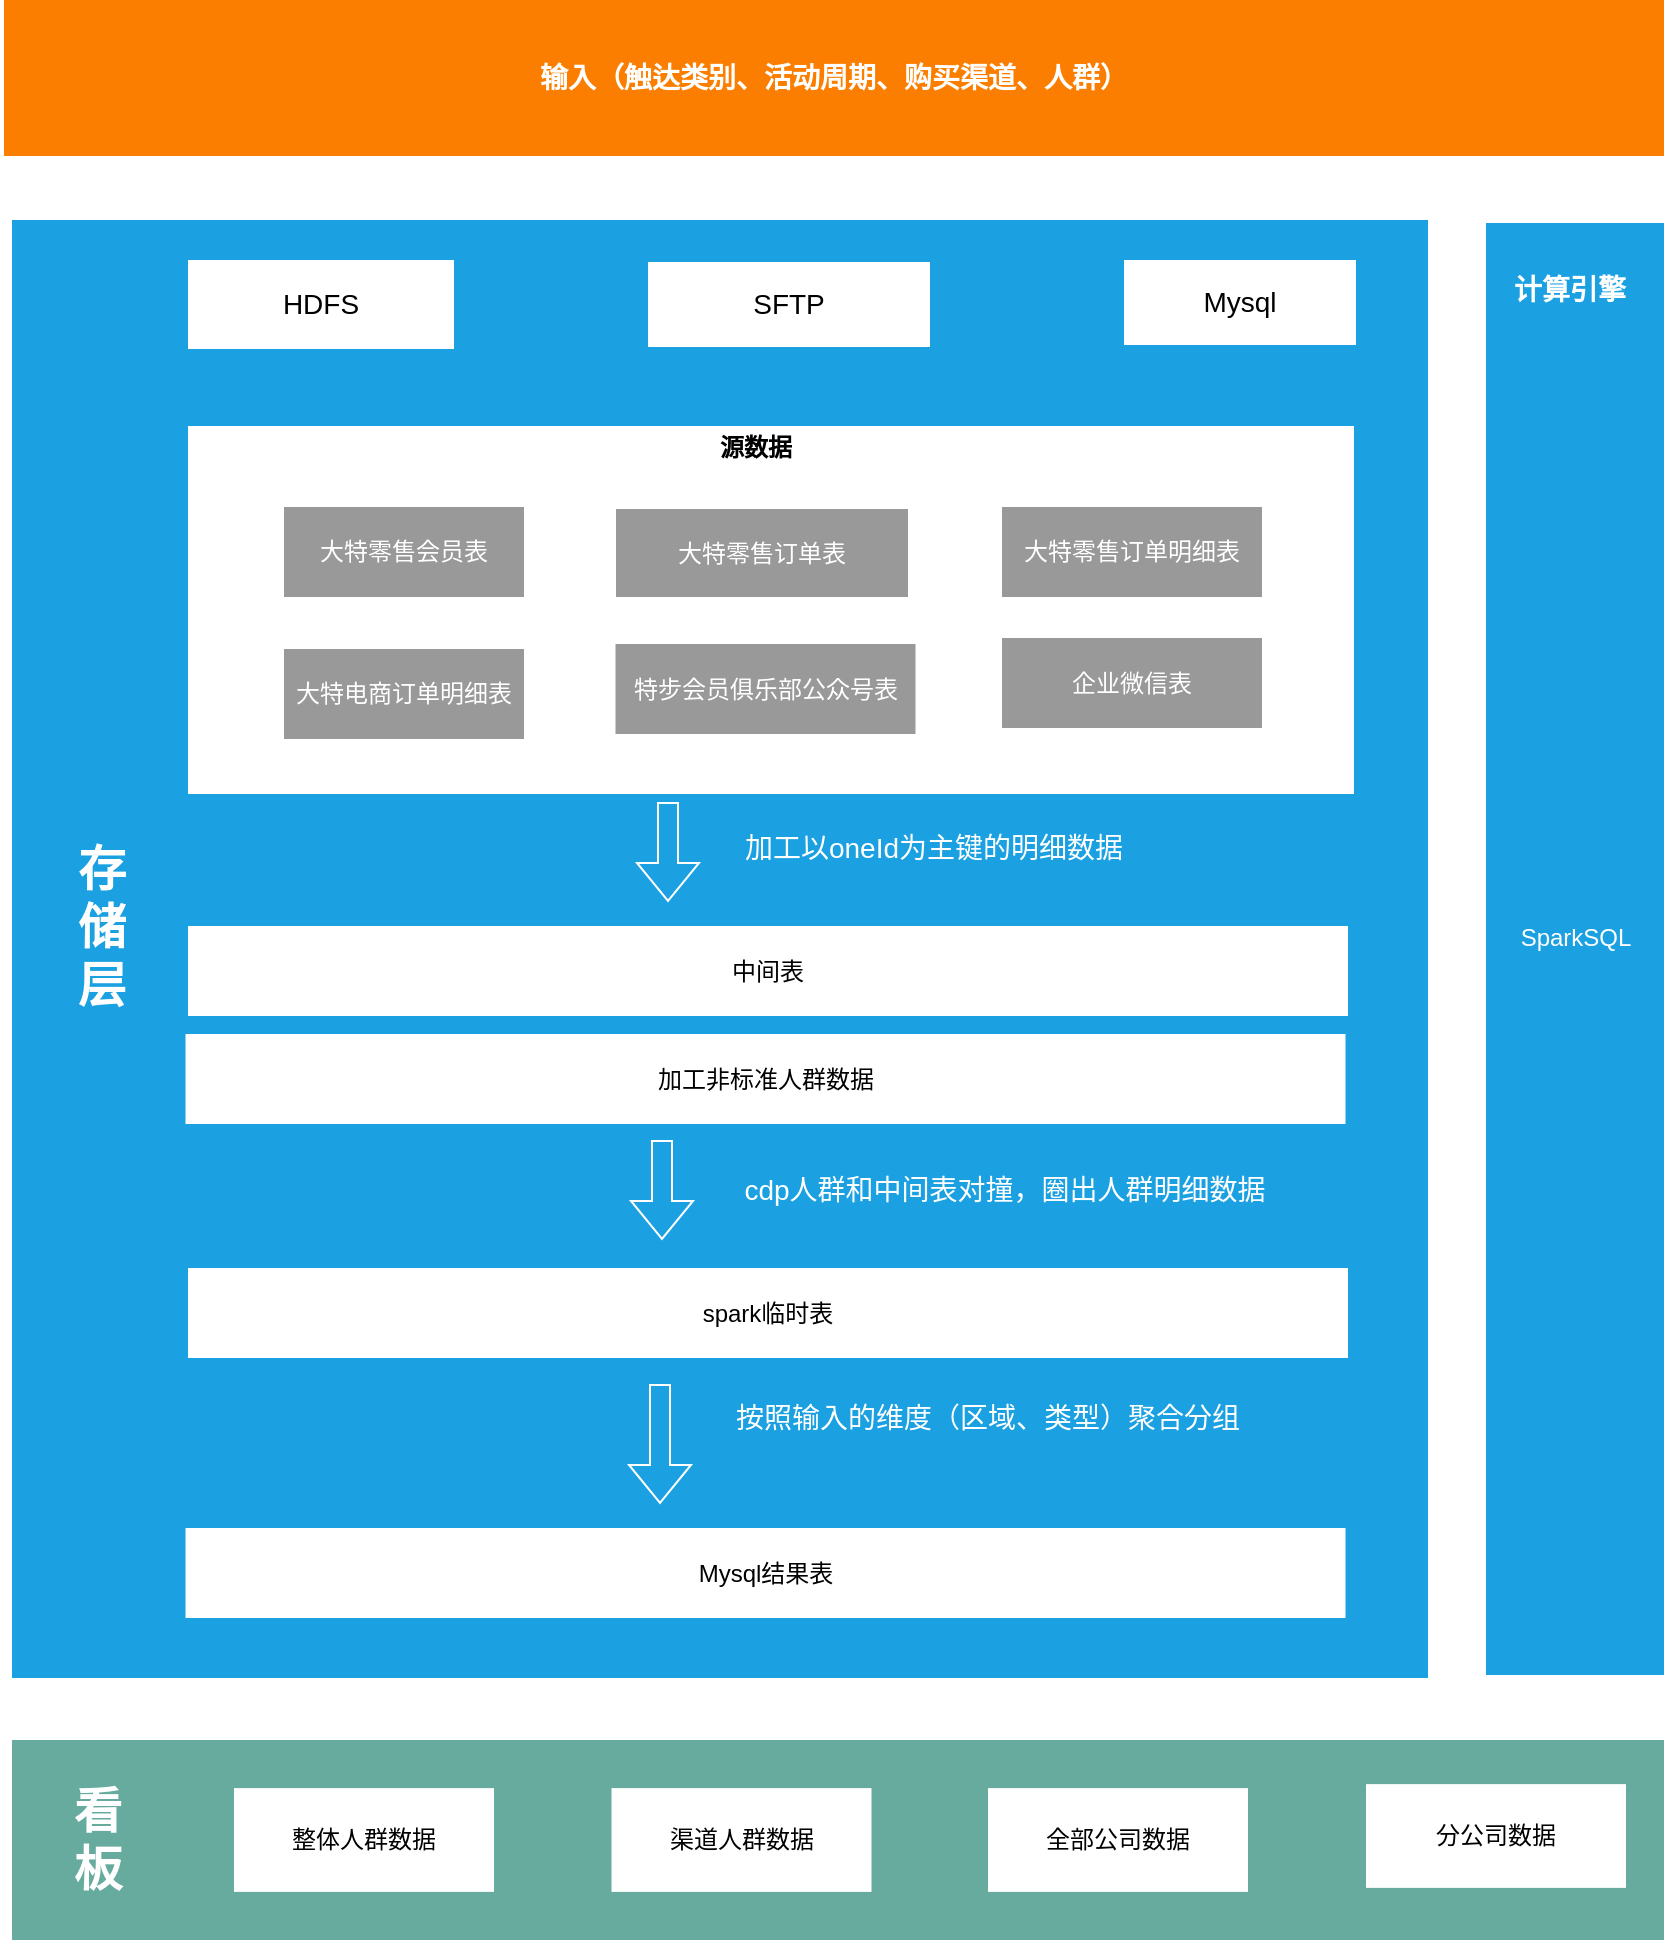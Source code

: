 <mxfile version="21.1.2" type="github">
  <diagram id="C5RBs43oDa-KdzZeNtuy" name="Page-1">
    <mxGraphModel dx="1318" dy="1659" grid="0" gridSize="10" guides="1" tooltips="1" connect="1" arrows="1" fold="1" page="0" pageScale="1" pageWidth="827" pageHeight="1169" math="0" shadow="0">
      <root>
        <mxCell id="WIyWlLk6GJQsqaUBKTNV-0" />
        <mxCell id="WIyWlLk6GJQsqaUBKTNV-1" parent="WIyWlLk6GJQsqaUBKTNV-0" />
        <mxCell id="akmJNxPO6BZ34CS4fUWW-8" value="" style="rounded=0;whiteSpace=wrap;html=1;fontSize=15;fontColor=#ffffff;fillColor=#1BA1E2;labelBackgroundColor=#33FFFF;strokeColor=none;" vertex="1" parent="WIyWlLk6GJQsqaUBKTNV-1">
          <mxGeometry x="616" y="-351" width="708" height="729" as="geometry" />
        </mxCell>
        <mxCell id="dFzb2xotskJWM5kpIQJ3-4" value="&lt;span style=&quot;color: rgba(0, 0, 0, 0); font-family: monospace; font-size: 0px; text-align: start; background-color: rgb(251, 251, 251);&quot;&gt;%3CmxGraphModel%3E%3Croot%3E%3CmxCell%20id%3D%220%22%2F%3E%3CmxCell%20id%3D%221%22%20parent%3D%220%22%2F%3E%3CmxCell%20id%3D%222%22%20value%3D%22%26lt%3Bfont%20color%3D%26quot%3B%23000000%26quot%3B%20style%3D%26quot%3Bfont-size%3A%2013px%3B%26quot%3B%26gt%3B%E6%95%B0%E6%8D%AE%E5%AD%98%E5%82%A8%26lt%3B%2Ffont%26gt%3B%22%20style%3D%22text%3Bhtml%3D1%3BstrokeColor%3Dnone%3BfillColor%3Dnone%3Balign%3Dcenter%3BverticalAlign%3Dmiddle%3BwhiteSpace%3Dwrap%3Brounded%3D0%3BfontSize%3D13%3BfontColor%3D%23FFFFFF%3B%22%20vertex%3D%221%22%20parent%3D%221%22%3E%3CmxGeometry%20x%3D%22235%22%20y%3D%22165%22%20width%3D%2260%22%20height%3D%2230%22%20as%3D%22geometry%22%2F%3E%3C%2FmxCell%3E%3C%2Froot%3E%3C%2FmxGraphModel%3E&lt;/span&gt;" style="rounded=0;whiteSpace=wrap;html=1;fontSize=15;fontColor=#FFFFFF;fillColor=#1BA1E2;labelBackgroundColor=#33FFFF;strokeColor=none;" parent="WIyWlLk6GJQsqaUBKTNV-1" vertex="1">
          <mxGeometry x="1353" y="-349.5" width="89" height="726" as="geometry" />
        </mxCell>
        <mxCell id="dFzb2xotskJWM5kpIQJ3-5" value="&lt;font style=&quot;font-size: 14px;&quot;&gt;计算引擎&lt;/font&gt;" style="text;html=1;strokeColor=none;fillColor=none;align=center;verticalAlign=middle;whiteSpace=wrap;rounded=0;fontSize=14;fontColor=#FFFFFF;fontStyle=1" parent="WIyWlLk6GJQsqaUBKTNV-1" vertex="1">
          <mxGeometry x="1365" y="-331" width="60" height="30" as="geometry" />
        </mxCell>
        <mxCell id="dFzb2xotskJWM5kpIQJ3-6" value="SparkSQL" style="text;html=1;strokeColor=none;fillColor=none;align=center;verticalAlign=middle;whiteSpace=wrap;rounded=0;labelBackgroundColor=none;fontSize=12;fontColor=#FFFFFF;" parent="WIyWlLk6GJQsqaUBKTNV-1" vertex="1">
          <mxGeometry x="1367.5" y="-7" width="60" height="30" as="geometry" />
        </mxCell>
        <mxCell id="dFzb2xotskJWM5kpIQJ3-7" value="" style="rounded=0;whiteSpace=wrap;html=1;labelBackgroundColor=none;strokeColor=none;fontSize=12;fillColor=#FFFFFF;fontColor=#ffffff;" parent="WIyWlLk6GJQsqaUBKTNV-1" vertex="1">
          <mxGeometry x="704" y="-248" width="583" height="184" as="geometry" />
        </mxCell>
        <mxCell id="dFzb2xotskJWM5kpIQJ3-8" value="源数据" style="text;html=1;strokeColor=none;fillColor=none;align=center;verticalAlign=middle;whiteSpace=wrap;rounded=0;labelBackgroundColor=none;fontSize=12;fontColor=#000000;fontStyle=1" parent="WIyWlLk6GJQsqaUBKTNV-1" vertex="1">
          <mxGeometry x="958" y="-252" width="60" height="30" as="geometry" />
        </mxCell>
        <mxCell id="dFzb2xotskJWM5kpIQJ3-9" value="大特零售会员表" style="rounded=0;whiteSpace=wrap;html=1;labelBackgroundColor=none;strokeColor=none;fontSize=12;fontColor=#FFFFFF;fillColor=#999999;" parent="WIyWlLk6GJQsqaUBKTNV-1" vertex="1">
          <mxGeometry x="752" y="-207.5" width="120" height="45" as="geometry" />
        </mxCell>
        <mxCell id="dFzb2xotskJWM5kpIQJ3-10" value="大特零售订单表" style="rounded=0;whiteSpace=wrap;html=1;labelBackgroundColor=none;strokeColor=none;fontSize=12;fillColor=#999999;fontColor=#FFFFFF;" parent="WIyWlLk6GJQsqaUBKTNV-1" vertex="1">
          <mxGeometry x="918" y="-206.5" width="146" height="44" as="geometry" />
        </mxCell>
        <mxCell id="dFzb2xotskJWM5kpIQJ3-11" value="大特零售订单明细表" style="rounded=0;whiteSpace=wrap;html=1;labelBackgroundColor=none;strokeColor=none;fontSize=12;fillColor=#999999;fontColor=#FFFFFF;" parent="WIyWlLk6GJQsqaUBKTNV-1" vertex="1">
          <mxGeometry x="1111" y="-207.5" width="130" height="45" as="geometry" />
        </mxCell>
        <mxCell id="dFzb2xotskJWM5kpIQJ3-12" value="中间表" style="rounded=0;whiteSpace=wrap;html=1;labelBackgroundColor=none;fontSize=12;strokeColor=none;" parent="WIyWlLk6GJQsqaUBKTNV-1" vertex="1">
          <mxGeometry x="704" y="2" width="580" height="45" as="geometry" />
        </mxCell>
        <mxCell id="dFzb2xotskJWM5kpIQJ3-13" value="大特电商订单明细表" style="rounded=0;whiteSpace=wrap;html=1;labelBackgroundColor=none;strokeColor=none;fontSize=12;fillColor=#999999;fontColor=#FFFFFF;" parent="WIyWlLk6GJQsqaUBKTNV-1" vertex="1">
          <mxGeometry x="752" y="-136.5" width="120" height="45" as="geometry" />
        </mxCell>
        <mxCell id="dFzb2xotskJWM5kpIQJ3-14" value="特步会员俱乐部公众号表" style="rounded=0;whiteSpace=wrap;html=1;labelBackgroundColor=none;strokeColor=none;fontSize=12;fillColor=#999999;fontColor=#FFFFFF;" parent="WIyWlLk6GJQsqaUBKTNV-1" vertex="1">
          <mxGeometry x="917.75" y="-139" width="150" height="45" as="geometry" />
        </mxCell>
        <mxCell id="dFzb2xotskJWM5kpIQJ3-15" value="企业微信表" style="rounded=0;whiteSpace=wrap;html=1;labelBackgroundColor=none;strokeColor=none;fontSize=12;fillColor=#999999;fontColor=#FFFFFF;" parent="WIyWlLk6GJQsqaUBKTNV-1" vertex="1">
          <mxGeometry x="1111" y="-142" width="130" height="45" as="geometry" />
        </mxCell>
        <mxCell id="dFzb2xotskJWM5kpIQJ3-16" value="" style="shape=flexArrow;endArrow=classic;html=1;rounded=0;strokeColor=#FFFFFF;" parent="WIyWlLk6GJQsqaUBKTNV-1" edge="1">
          <mxGeometry width="50" height="50" relative="1" as="geometry">
            <mxPoint x="941" y="109" as="sourcePoint" />
            <mxPoint x="941" y="159" as="targetPoint" />
          </mxGeometry>
        </mxCell>
        <mxCell id="dFzb2xotskJWM5kpIQJ3-17" value="加工以oneId为主键的明细数据" style="text;html=1;strokeColor=none;fillColor=none;align=center;verticalAlign=middle;whiteSpace=wrap;rounded=0;fontColor=#FFFFFF;fontStyle=0;fontSize=14;" parent="WIyWlLk6GJQsqaUBKTNV-1" vertex="1">
          <mxGeometry x="977" y="-42" width="200" height="10" as="geometry" />
        </mxCell>
        <mxCell id="dFzb2xotskJWM5kpIQJ3-19" value="" style="shape=flexArrow;endArrow=classic;html=1;rounded=0;strokeColor=#FFFFFF;" parent="WIyWlLk6GJQsqaUBKTNV-1" edge="1">
          <mxGeometry width="50" height="50" relative="1" as="geometry">
            <mxPoint x="944" y="-60" as="sourcePoint" />
            <mxPoint x="944" y="-10" as="targetPoint" />
          </mxGeometry>
        </mxCell>
        <mxCell id="dFzb2xotskJWM5kpIQJ3-20" value="" style="shape=flexArrow;endArrow=classic;html=1;rounded=0;strokeColor=#FFFFFF;" parent="WIyWlLk6GJQsqaUBKTNV-1" edge="1">
          <mxGeometry width="50" height="50" relative="1" as="geometry">
            <mxPoint x="940.0" y="231" as="sourcePoint" />
            <mxPoint x="940.0" y="291" as="targetPoint" />
          </mxGeometry>
        </mxCell>
        <mxCell id="dFzb2xotskJWM5kpIQJ3-21" value="按照输入的维度（区域、类型）聚合分组" style="text;html=1;strokeColor=none;fillColor=none;align=center;verticalAlign=middle;whiteSpace=wrap;rounded=0;fontSize=14;fontColor=#FFFFFF;fontStyle=0" parent="WIyWlLk6GJQsqaUBKTNV-1" vertex="1">
          <mxGeometry x="964" y="238" width="280" height="20" as="geometry" />
        </mxCell>
        <mxCell id="dFzb2xotskJWM5kpIQJ3-27" value="" style="rounded=0;whiteSpace=wrap;html=1;fontSize=14;fontColor=#ffffff;fillColor=#67AB9F;strokeColor=none;" parent="WIyWlLk6GJQsqaUBKTNV-1" vertex="1">
          <mxGeometry x="616" y="409" width="826" height="100" as="geometry" />
        </mxCell>
        <mxCell id="dFzb2xotskJWM5kpIQJ3-35" value="整体人群数据" style="rounded=0;whiteSpace=wrap;html=1;strokeColor=none;" parent="WIyWlLk6GJQsqaUBKTNV-1" vertex="1">
          <mxGeometry x="727" y="433.06" width="130" height="51.88" as="geometry" />
        </mxCell>
        <mxCell id="dFzb2xotskJWM5kpIQJ3-36" value="全部公司数据" style="rounded=0;whiteSpace=wrap;html=1;strokeColor=none;" parent="WIyWlLk6GJQsqaUBKTNV-1" vertex="1">
          <mxGeometry x="1104" y="433.06" width="130" height="51.88" as="geometry" />
        </mxCell>
        <mxCell id="dFzb2xotskJWM5kpIQJ3-38" value="cdp人群和中间表对撞，圈出人群明细数据" style="text;html=1;strokeColor=none;fillColor=none;align=center;verticalAlign=middle;whiteSpace=wrap;rounded=0;fontColor=#FFFFFF;fontStyle=0;fontSize=14;" parent="WIyWlLk6GJQsqaUBKTNV-1" vertex="1">
          <mxGeometry x="977" y="129" width="271" height="10" as="geometry" />
        </mxCell>
        <mxCell id="akmJNxPO6BZ34CS4fUWW-7" value="输入（触达类别、活动周期、购买渠道、人群）" style="rounded=0;whiteSpace=wrap;html=1;fillColor=#FC7E00;fontSize=14;fontStyle=1;fontColor=#FFFFFF;strokeColor=none;" vertex="1" parent="WIyWlLk6GJQsqaUBKTNV-1">
          <mxGeometry x="612" y="-461" width="830" height="78" as="geometry" />
        </mxCell>
        <mxCell id="akmJNxPO6BZ34CS4fUWW-9" value="&lt;font style=&quot;font-size: 24px;&quot;&gt;存&lt;br style=&quot;font-size: 24px;&quot;&gt;储&lt;br style=&quot;font-size: 24px;&quot;&gt;层&lt;/font&gt;" style="text;html=1;strokeColor=none;fillColor=none;align=center;verticalAlign=middle;whiteSpace=wrap;rounded=0;fontSize=24;fontColor=#FFFFFF;fontStyle=1" vertex="1" parent="WIyWlLk6GJQsqaUBKTNV-1">
          <mxGeometry x="612" y="-12" width="98" height="30" as="geometry" />
        </mxCell>
        <mxCell id="akmJNxPO6BZ34CS4fUWW-10" value="HDFS" style="rounded=0;whiteSpace=wrap;html=1;fillColor=#FFFFFF;strokeColor=none;fontSize=14;" vertex="1" parent="WIyWlLk6GJQsqaUBKTNV-1">
          <mxGeometry x="704" y="-331" width="133" height="44.5" as="geometry" />
        </mxCell>
        <mxCell id="akmJNxPO6BZ34CS4fUWW-11" value="SFTP" style="rounded=0;whiteSpace=wrap;html=1;fillColor=#FFFFFF;strokeColor=none;fontSize=14;" vertex="1" parent="WIyWlLk6GJQsqaUBKTNV-1">
          <mxGeometry x="934" y="-330" width="141" height="42.5" as="geometry" />
        </mxCell>
        <mxCell id="akmJNxPO6BZ34CS4fUWW-12" value="Mysql" style="rounded=0;whiteSpace=wrap;html=1;fillColor=#FFFFFF;strokeColor=none;fontSize=14;" vertex="1" parent="WIyWlLk6GJQsqaUBKTNV-1">
          <mxGeometry x="1172" y="-331" width="116" height="42.5" as="geometry" />
        </mxCell>
        <mxCell id="akmJNxPO6BZ34CS4fUWW-19" value="加工非标准人群数据" style="rounded=0;whiteSpace=wrap;html=1;labelBackgroundColor=none;fontSize=12;strokeColor=none;" vertex="1" parent="WIyWlLk6GJQsqaUBKTNV-1">
          <mxGeometry x="702.75" y="56" width="580" height="45" as="geometry" />
        </mxCell>
        <mxCell id="akmJNxPO6BZ34CS4fUWW-20" value="spark临时表" style="rounded=0;whiteSpace=wrap;html=1;labelBackgroundColor=none;fontSize=12;strokeColor=none;" vertex="1" parent="WIyWlLk6GJQsqaUBKTNV-1">
          <mxGeometry x="704" y="173" width="580" height="45" as="geometry" />
        </mxCell>
        <mxCell id="akmJNxPO6BZ34CS4fUWW-21" value="Mysql结果表" style="rounded=0;whiteSpace=wrap;html=1;labelBackgroundColor=none;fontSize=12;strokeColor=none;" vertex="1" parent="WIyWlLk6GJQsqaUBKTNV-1">
          <mxGeometry x="702.75" y="303" width="580" height="45" as="geometry" />
        </mxCell>
        <mxCell id="akmJNxPO6BZ34CS4fUWW-24" value="分公司数据" style="rounded=0;whiteSpace=wrap;html=1;strokeColor=none;" vertex="1" parent="WIyWlLk6GJQsqaUBKTNV-1">
          <mxGeometry x="1293" y="431.06" width="130" height="51.88" as="geometry" />
        </mxCell>
        <mxCell id="akmJNxPO6BZ34CS4fUWW-27" value="渠道人群数据" style="rounded=0;whiteSpace=wrap;html=1;strokeColor=none;" vertex="1" parent="WIyWlLk6GJQsqaUBKTNV-1">
          <mxGeometry x="915.75" y="433.06" width="130" height="51.88" as="geometry" />
        </mxCell>
        <mxCell id="akmJNxPO6BZ34CS4fUWW-28" value="看&lt;br&gt;板" style="text;html=1;strokeColor=none;fillColor=none;align=center;verticalAlign=middle;whiteSpace=wrap;rounded=0;fontSize=24;fontColor=#FFFFFF;fontStyle=1" vertex="1" parent="WIyWlLk6GJQsqaUBKTNV-1">
          <mxGeometry x="610" y="444" width="98" height="30" as="geometry" />
        </mxCell>
      </root>
    </mxGraphModel>
  </diagram>
</mxfile>
